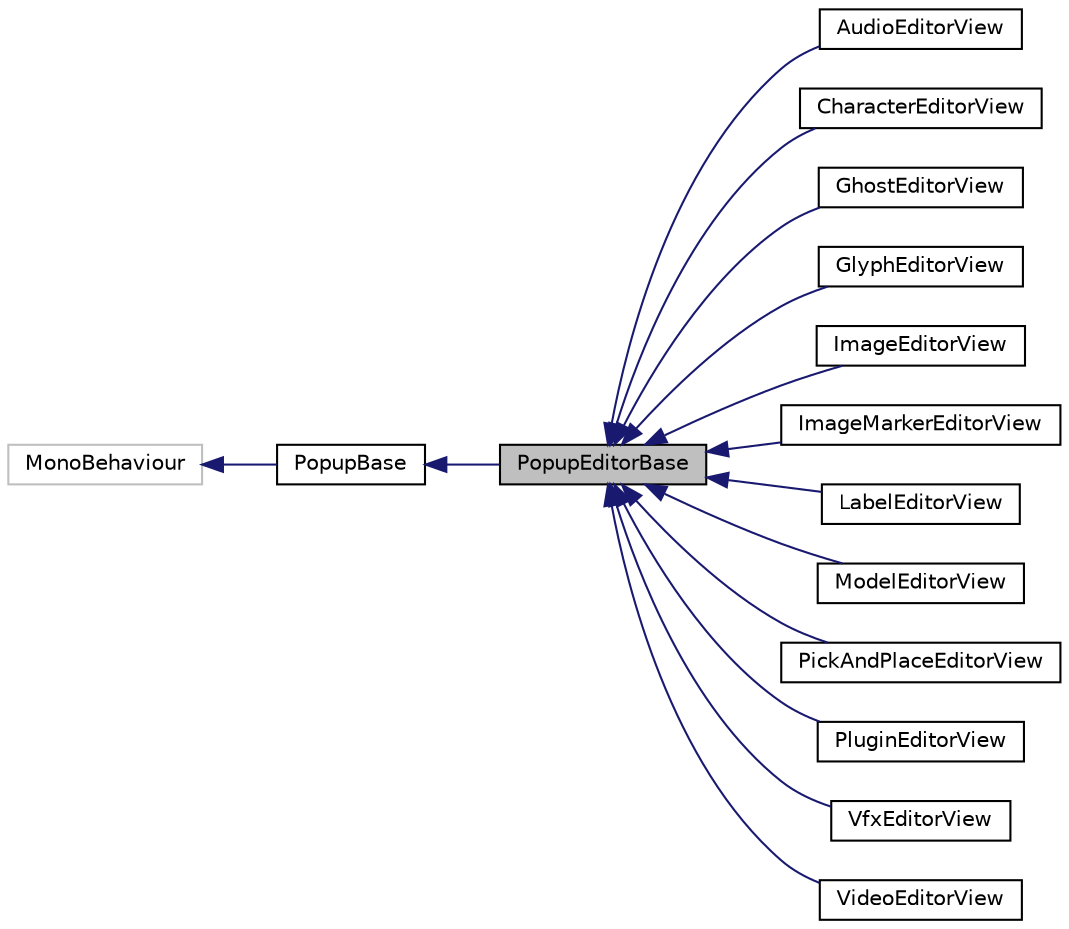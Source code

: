 digraph "PopupEditorBase"
{
 // INTERACTIVE_SVG=YES
 // LATEX_PDF_SIZE
  edge [fontname="Helvetica",fontsize="10",labelfontname="Helvetica",labelfontsize="10"];
  node [fontname="Helvetica",fontsize="10",shape=record];
  rankdir="LR";
  Node1 [label="PopupEditorBase",height=0.2,width=0.4,color="black", fillcolor="grey75", style="filled", fontcolor="black",tooltip=" "];
  Node2 -> Node1 [dir="back",color="midnightblue",fontsize="10",style="solid",fontname="Helvetica"];
  Node2 [label="PopupBase",height=0.2,width=0.4,color="black", fillcolor="white", style="filled",URL="$class_popup_base.html",tooltip=" "];
  Node3 -> Node2 [dir="back",color="midnightblue",fontsize="10",style="solid",fontname="Helvetica"];
  Node3 [label="MonoBehaviour",height=0.2,width=0.4,color="grey75", fillcolor="white", style="filled",tooltip=" "];
  Node1 -> Node4 [dir="back",color="midnightblue",fontsize="10",style="solid",fontname="Helvetica"];
  Node4 [label="AudioEditorView",height=0.2,width=0.4,color="black", fillcolor="white", style="filled",URL="$class_audio_editor_view.html",tooltip=" "];
  Node1 -> Node5 [dir="back",color="midnightblue",fontsize="10",style="solid",fontname="Helvetica"];
  Node5 [label="CharacterEditorView",height=0.2,width=0.4,color="black", fillcolor="white", style="filled",URL="$class_character_editor_view.html",tooltip=" "];
  Node1 -> Node6 [dir="back",color="midnightblue",fontsize="10",style="solid",fontname="Helvetica"];
  Node6 [label="GhostEditorView",height=0.2,width=0.4,color="black", fillcolor="white", style="filled",URL="$class_ghost_editor_view.html",tooltip=" "];
  Node1 -> Node7 [dir="back",color="midnightblue",fontsize="10",style="solid",fontname="Helvetica"];
  Node7 [label="GlyphEditorView",height=0.2,width=0.4,color="black", fillcolor="white", style="filled",URL="$class_glyph_editor_view.html",tooltip=" "];
  Node1 -> Node8 [dir="back",color="midnightblue",fontsize="10",style="solid",fontname="Helvetica"];
  Node8 [label="ImageEditorView",height=0.2,width=0.4,color="black", fillcolor="white", style="filled",URL="$class_image_editor_view.html",tooltip=" "];
  Node1 -> Node9 [dir="back",color="midnightblue",fontsize="10",style="solid",fontname="Helvetica"];
  Node9 [label="ImageMarkerEditorView",height=0.2,width=0.4,color="black", fillcolor="white", style="filled",URL="$class_image_marker_editor_view.html",tooltip=" "];
  Node1 -> Node10 [dir="back",color="midnightblue",fontsize="10",style="solid",fontname="Helvetica"];
  Node10 [label="LabelEditorView",height=0.2,width=0.4,color="black", fillcolor="white", style="filled",URL="$class_label_editor_view.html",tooltip=" "];
  Node1 -> Node11 [dir="back",color="midnightblue",fontsize="10",style="solid",fontname="Helvetica"];
  Node11 [label="ModelEditorView",height=0.2,width=0.4,color="black", fillcolor="white", style="filled",URL="$class_model_editor_view.html",tooltip=" "];
  Node1 -> Node12 [dir="back",color="midnightblue",fontsize="10",style="solid",fontname="Helvetica"];
  Node12 [label="PickAndPlaceEditorView",height=0.2,width=0.4,color="black", fillcolor="white", style="filled",URL="$class_pick_and_place_editor_view.html",tooltip=" "];
  Node1 -> Node13 [dir="back",color="midnightblue",fontsize="10",style="solid",fontname="Helvetica"];
  Node13 [label="PluginEditorView",height=0.2,width=0.4,color="black", fillcolor="white", style="filled",URL="$class_plugin_editor_view.html",tooltip=" "];
  Node1 -> Node14 [dir="back",color="midnightblue",fontsize="10",style="solid",fontname="Helvetica"];
  Node14 [label="VfxEditorView",height=0.2,width=0.4,color="black", fillcolor="white", style="filled",URL="$class_vfx_editor_view.html",tooltip=" "];
  Node1 -> Node15 [dir="back",color="midnightblue",fontsize="10",style="solid",fontname="Helvetica"];
  Node15 [label="VideoEditorView",height=0.2,width=0.4,color="black", fillcolor="white", style="filled",URL="$class_video_editor_view.html",tooltip=" "];
}
